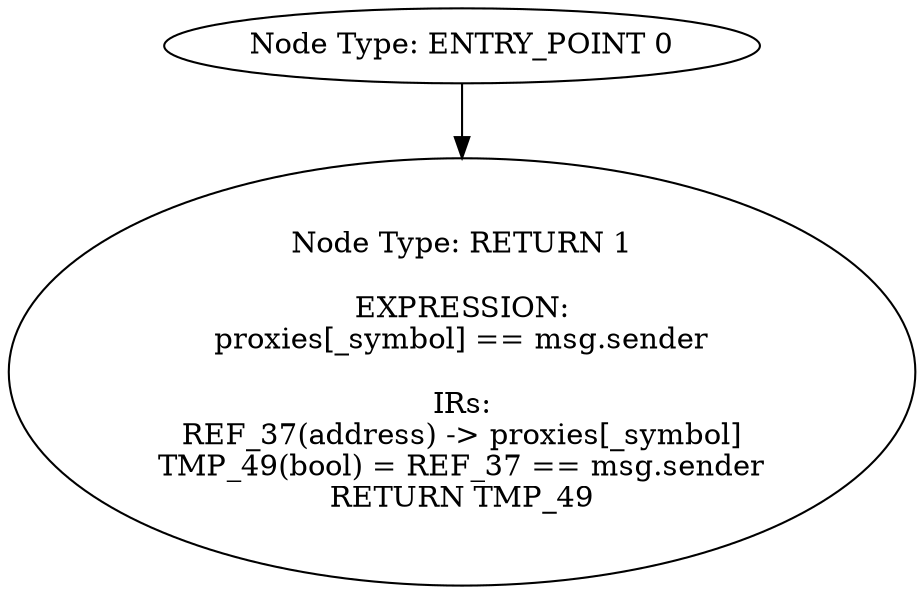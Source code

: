 digraph{
0[label="Node Type: ENTRY_POINT 0
"];
0->1;
1[label="Node Type: RETURN 1

EXPRESSION:
proxies[_symbol] == msg.sender

IRs:
REF_37(address) -> proxies[_symbol]
TMP_49(bool) = REF_37 == msg.sender
RETURN TMP_49"];
}
